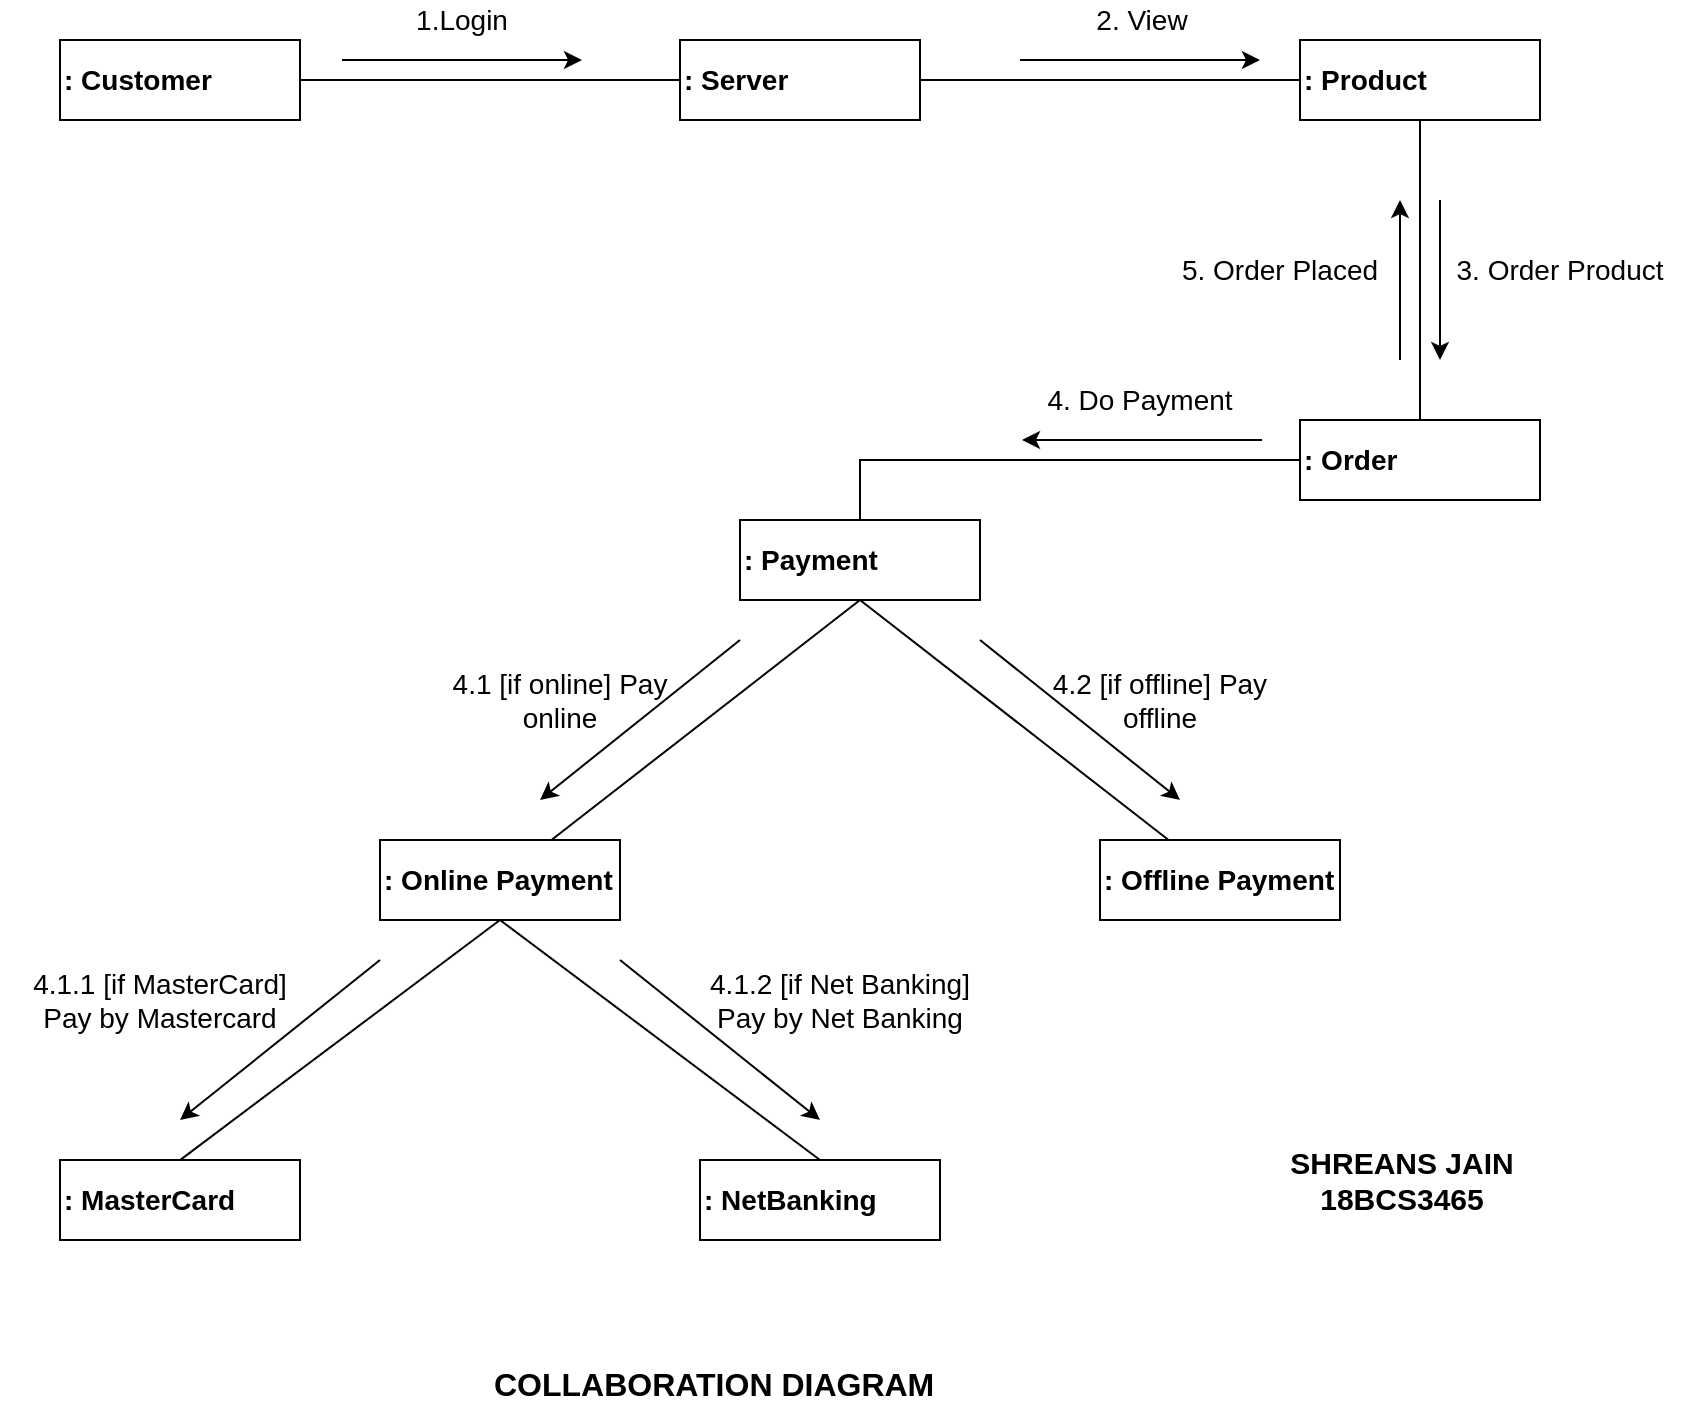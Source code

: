 <mxfile version="12.1.9" pages="1"><diagram id="LsJfNiskeBuhrWMd7l2s" name="Page-1"><mxGraphModel dx="1483" dy="800" grid="1" gridSize="10" guides="1" tooltips="1" connect="1" arrows="1" fold="1" page="1" pageScale="1" pageWidth="1100" pageHeight="800" math="0" shadow="0"><root><mxCell id="0"/><mxCell id="1" parent="0"/><mxCell id="tEccvRCw7Xf2vpo7R9hj-1" value="" style="edgeStyle=orthogonalEdgeStyle;rounded=0;orthogonalLoop=1;jettySize=auto;html=1;endArrow=none;endFill=0;" edge="1" parent="1" source="tEccvRCw7Xf2vpo7R9hj-2" target="tEccvRCw7Xf2vpo7R9hj-4"><mxGeometry relative="1" as="geometry"/></mxCell><mxCell id="tEccvRCw7Xf2vpo7R9hj-2" value=": Customer" style="rounded=0;whiteSpace=wrap;html=1;fontStyle=1;fontSize=14;align=left;horizontal=1;" vertex="1" parent="1"><mxGeometry x="173" y="80" width="120" height="40" as="geometry"/></mxCell><mxCell id="tEccvRCw7Xf2vpo7R9hj-3" value="" style="edgeStyle=orthogonalEdgeStyle;rounded=0;orthogonalLoop=1;jettySize=auto;html=1;endArrow=none;endFill=0;" edge="1" parent="1" source="tEccvRCw7Xf2vpo7R9hj-4" target="tEccvRCw7Xf2vpo7R9hj-6"><mxGeometry relative="1" as="geometry"/></mxCell><mxCell id="tEccvRCw7Xf2vpo7R9hj-4" value=": Server" style="rounded=0;whiteSpace=wrap;html=1;fontStyle=1;fontSize=14;align=left;horizontal=1;" vertex="1" parent="1"><mxGeometry x="483" y="80" width="120" height="40" as="geometry"/></mxCell><mxCell id="tEccvRCw7Xf2vpo7R9hj-5" value="" style="edgeStyle=orthogonalEdgeStyle;rounded=0;orthogonalLoop=1;jettySize=auto;html=1;endArrow=none;endFill=0;" edge="1" parent="1" source="tEccvRCw7Xf2vpo7R9hj-6" target="tEccvRCw7Xf2vpo7R9hj-8"><mxGeometry relative="1" as="geometry"/></mxCell><mxCell id="tEccvRCw7Xf2vpo7R9hj-6" value=": Product" style="rounded=0;whiteSpace=wrap;html=1;fontStyle=1;fontSize=14;align=left;horizontal=1;" vertex="1" parent="1"><mxGeometry x="793" y="80" width="120" height="40" as="geometry"/></mxCell><mxCell id="tEccvRCw7Xf2vpo7R9hj-7" value="" style="edgeStyle=orthogonalEdgeStyle;rounded=0;orthogonalLoop=1;jettySize=auto;html=1;endArrow=none;endFill=0;" edge="1" parent="1" source="tEccvRCw7Xf2vpo7R9hj-8" target="tEccvRCw7Xf2vpo7R9hj-10"><mxGeometry relative="1" as="geometry"/></mxCell><mxCell id="tEccvRCw7Xf2vpo7R9hj-8" value=": Order" style="rounded=0;whiteSpace=wrap;html=1;fontStyle=1;fontSize=14;align=left;horizontal=1;" vertex="1" parent="1"><mxGeometry x="793" y="270" width="120" height="40" as="geometry"/></mxCell><mxCell id="tEccvRCw7Xf2vpo7R9hj-9" value="" style="rounded=0;orthogonalLoop=1;jettySize=auto;html=1;endArrow=none;endFill=0;exitX=0.5;exitY=1;exitDx=0;exitDy=0;" edge="1" parent="1" source="tEccvRCw7Xf2vpo7R9hj-10" target="tEccvRCw7Xf2vpo7R9hj-13"><mxGeometry relative="1" as="geometry"><mxPoint x="563" y="250" as="sourcePoint"/></mxGeometry></mxCell><mxCell id="tEccvRCw7Xf2vpo7R9hj-10" value=": Payment" style="rounded=0;whiteSpace=wrap;html=1;fontStyle=1;fontSize=14;align=left;horizontal=1;" vertex="1" parent="1"><mxGeometry x="513" y="320" width="120" height="40" as="geometry"/></mxCell><mxCell id="tEccvRCw7Xf2vpo7R9hj-11" value="" style="rounded=0;orthogonalLoop=1;jettySize=auto;html=1;exitX=0.5;exitY=1;exitDx=0;exitDy=0;endArrow=none;endFill=0;" edge="1" parent="1" source="tEccvRCw7Xf2vpo7R9hj-10" target="tEccvRCw7Xf2vpo7R9hj-17"><mxGeometry relative="1" as="geometry"/></mxCell><mxCell id="tEccvRCw7Xf2vpo7R9hj-12" value="" style="rounded=0;orthogonalLoop=1;jettySize=auto;html=1;endArrow=none;endFill=0;entryX=0.489;entryY=0.026;entryDx=0;entryDy=0;entryPerimeter=0;exitX=0.5;exitY=1;exitDx=0;exitDy=0;" edge="1" parent="1" source="tEccvRCw7Xf2vpo7R9hj-13" target="tEccvRCw7Xf2vpo7R9hj-15"><mxGeometry relative="1" as="geometry"><mxPoint x="453" y="380" as="sourcePoint"/><mxPoint x="363" y="420" as="targetPoint"/></mxGeometry></mxCell><mxCell id="tEccvRCw7Xf2vpo7R9hj-13" value=": Online Payment" style="rounded=0;whiteSpace=wrap;html=1;fontStyle=1;fontSize=14;align=left;horizontal=1;" vertex="1" parent="1"><mxGeometry x="333" y="480" width="120" height="40" as="geometry"/></mxCell><mxCell id="tEccvRCw7Xf2vpo7R9hj-14" value="" style="edgeStyle=none;rounded=0;orthogonalLoop=1;jettySize=auto;html=1;endArrow=none;endFill=0;entryX=0.5;entryY=0;entryDx=0;entryDy=0;exitX=0.5;exitY=1;exitDx=0;exitDy=0;" edge="1" parent="1" source="tEccvRCw7Xf2vpo7R9hj-13" target="tEccvRCw7Xf2vpo7R9hj-16"><mxGeometry relative="1" as="geometry"><mxPoint x="463" y="380" as="sourcePoint"/><mxPoint x="543" y="430" as="targetPoint"/></mxGeometry></mxCell><mxCell id="tEccvRCw7Xf2vpo7R9hj-15" value=": MasterCard" style="rounded=0;whiteSpace=wrap;html=1;fontStyle=1;fontSize=14;align=left;horizontal=1;" vertex="1" parent="1"><mxGeometry x="173" y="640" width="120" height="40" as="geometry"/></mxCell><mxCell id="tEccvRCw7Xf2vpo7R9hj-16" value=": NetBanking" style="rounded=0;whiteSpace=wrap;html=1;fontStyle=1;fontSize=14;align=left;horizontal=1;" vertex="1" parent="1"><mxGeometry x="493" y="640" width="120" height="40" as="geometry"/></mxCell><mxCell id="tEccvRCw7Xf2vpo7R9hj-17" value=": Offline Payment" style="rounded=0;whiteSpace=wrap;html=1;fontStyle=1;fontSize=14;align=left;horizontal=1;" vertex="1" parent="1"><mxGeometry x="693" y="480" width="120" height="40" as="geometry"/></mxCell><mxCell id="tEccvRCw7Xf2vpo7R9hj-18" value="3. Order Product" style="text;html=1;strokeColor=none;fillColor=none;align=center;verticalAlign=middle;whiteSpace=wrap;rounded=0;fontSize=14;" vertex="1" parent="1"><mxGeometry x="863" y="185" width="120" height="20" as="geometry"/></mxCell><mxCell id="tEccvRCw7Xf2vpo7R9hj-19" value="4. Do Payment" style="text;html=1;strokeColor=none;fillColor=none;align=center;verticalAlign=middle;whiteSpace=wrap;rounded=0;fontSize=14;" vertex="1" parent="1"><mxGeometry x="653" y="250" width="120" height="20" as="geometry"/></mxCell><mxCell id="tEccvRCw7Xf2vpo7R9hj-20" value="4.1 [if online] Pay online" style="text;html=1;strokeColor=none;fillColor=none;align=center;verticalAlign=middle;whiteSpace=wrap;rounded=0;fontSize=14;" vertex="1" parent="1"><mxGeometry x="363" y="400" width="120" height="20" as="geometry"/></mxCell><mxCell id="tEccvRCw7Xf2vpo7R9hj-21" value="4.2 [if offline] Pay offline" style="text;html=1;strokeColor=none;fillColor=none;align=center;verticalAlign=middle;whiteSpace=wrap;rounded=0;fontSize=14;" vertex="1" parent="1"><mxGeometry x="663" y="400" width="120" height="20" as="geometry"/></mxCell><mxCell id="tEccvRCw7Xf2vpo7R9hj-22" value="4.1.1 [if MasterCard]&lt;br&gt;&amp;nbsp;Pay by Mastercard&amp;nbsp;" style="text;html=1;strokeColor=none;fillColor=none;align=center;verticalAlign=middle;whiteSpace=wrap;rounded=0;fontSize=14;" vertex="1" parent="1"><mxGeometry x="143" y="550" width="160" height="20" as="geometry"/></mxCell><mxCell id="tEccvRCw7Xf2vpo7R9hj-23" value="4.1.2 [if Net Banking]&lt;br&gt;&amp;nbsp;Pay by Net Banking&amp;nbsp;" style="text;html=1;strokeColor=none;fillColor=none;align=center;verticalAlign=middle;whiteSpace=wrap;rounded=0;fontSize=14;" vertex="1" parent="1"><mxGeometry x="483" y="550" width="160" height="20" as="geometry"/></mxCell><mxCell id="tEccvRCw7Xf2vpo7R9hj-24" value="5. Order Placed" style="text;html=1;strokeColor=none;fillColor=none;align=center;verticalAlign=middle;whiteSpace=wrap;rounded=0;fontSize=14;" vertex="1" parent="1"><mxGeometry x="723" y="185" width="120" height="20" as="geometry"/></mxCell><mxCell id="tEccvRCw7Xf2vpo7R9hj-25" value="1.Login" style="text;html=1;strokeColor=none;fillColor=none;align=center;verticalAlign=middle;whiteSpace=wrap;rounded=0;fontSize=14;" vertex="1" parent="1"><mxGeometry x="314" y="60" width="120" height="20" as="geometry"/></mxCell><mxCell id="tEccvRCw7Xf2vpo7R9hj-26" value="" style="endArrow=classic;html=1;fontSize=14;" edge="1" parent="1"><mxGeometry width="50" height="50" relative="1" as="geometry"><mxPoint x="314.0" y="90" as="sourcePoint"/><mxPoint x="434" y="90" as="targetPoint"/></mxGeometry></mxCell><mxCell id="tEccvRCw7Xf2vpo7R9hj-27" value="2. View" style="text;html=1;strokeColor=none;fillColor=none;align=center;verticalAlign=middle;whiteSpace=wrap;rounded=0;fontSize=14;" vertex="1" parent="1"><mxGeometry x="654" y="60" width="120" height="20" as="geometry"/></mxCell><mxCell id="tEccvRCw7Xf2vpo7R9hj-28" value="" style="endArrow=classic;html=1;fontSize=14;" edge="1" parent="1"><mxGeometry width="50" height="50" relative="1" as="geometry"><mxPoint x="653" y="90" as="sourcePoint"/><mxPoint x="773" y="90" as="targetPoint"/></mxGeometry></mxCell><mxCell id="tEccvRCw7Xf2vpo7R9hj-29" value="" style="endArrow=classic;html=1;fontSize=14;" edge="1" parent="1"><mxGeometry width="50" height="50" relative="1" as="geometry"><mxPoint x="863" y="160" as="sourcePoint"/><mxPoint x="863" y="240" as="targetPoint"/></mxGeometry></mxCell><mxCell id="tEccvRCw7Xf2vpo7R9hj-30" value="" style="endArrow=none;html=1;fontSize=14;startArrow=classic;startFill=1;endFill=0;" edge="1" parent="1"><mxGeometry width="50" height="50" relative="1" as="geometry"><mxPoint x="654" y="280" as="sourcePoint"/><mxPoint x="774.0" y="280" as="targetPoint"/></mxGeometry></mxCell><mxCell id="tEccvRCw7Xf2vpo7R9hj-31" value="" style="endArrow=classic;html=1;fontSize=14;" edge="1" parent="1"><mxGeometry width="50" height="50" relative="1" as="geometry"><mxPoint x="513" y="380" as="sourcePoint"/><mxPoint x="413" y="460" as="targetPoint"/></mxGeometry></mxCell><mxCell id="tEccvRCw7Xf2vpo7R9hj-32" value="" style="endArrow=classic;html=1;fontSize=14;" edge="1" parent="1"><mxGeometry width="50" height="50" relative="1" as="geometry"><mxPoint x="633" y="380" as="sourcePoint"/><mxPoint x="733" y="460" as="targetPoint"/></mxGeometry></mxCell><mxCell id="tEccvRCw7Xf2vpo7R9hj-33" value="" style="endArrow=classic;html=1;fontSize=14;" edge="1" parent="1"><mxGeometry width="50" height="50" relative="1" as="geometry"><mxPoint x="333" y="540" as="sourcePoint"/><mxPoint x="233" y="620" as="targetPoint"/></mxGeometry></mxCell><mxCell id="tEccvRCw7Xf2vpo7R9hj-34" value="" style="endArrow=classic;html=1;fontSize=14;" edge="1" parent="1"><mxGeometry width="50" height="50" relative="1" as="geometry"><mxPoint x="453" y="540" as="sourcePoint"/><mxPoint x="553" y="620" as="targetPoint"/></mxGeometry></mxCell><mxCell id="tEccvRCw7Xf2vpo7R9hj-35" value="" style="endArrow=none;html=1;fontSize=14;startArrow=classic;startFill=1;endFill=0;" edge="1" parent="1"><mxGeometry width="50" height="50" relative="1" as="geometry"><mxPoint x="843" y="160" as="sourcePoint"/><mxPoint x="843" y="240" as="targetPoint"/></mxGeometry></mxCell><mxCell id="tEccvRCw7Xf2vpo7R9hj-36" value="&lt;b style=&quot;font-size: 15px&quot;&gt;SHREANS JAIN&lt;br&gt;18BCS3465&lt;br&gt;&lt;/b&gt;" style="text;html=1;strokeColor=none;fillColor=none;align=center;verticalAlign=middle;whiteSpace=wrap;rounded=0;fontSize=14;" vertex="1" parent="1"><mxGeometry x="753" y="640" width="182" height="20" as="geometry"/></mxCell><mxCell id="tEccvRCw7Xf2vpo7R9hj-37" value="&lt;b style=&quot;font-size: 16px;&quot;&gt;COLLABORATION DIAGRAM&lt;/b&gt;" style="text;html=1;resizable=0;points=[];autosize=1;align=left;verticalAlign=top;spacingTop=-4;fontSize=16;" vertex="1" parent="1"><mxGeometry x="388" y="740" width="210" height="20" as="geometry"/></mxCell></root></mxGraphModel></diagram></mxfile>
